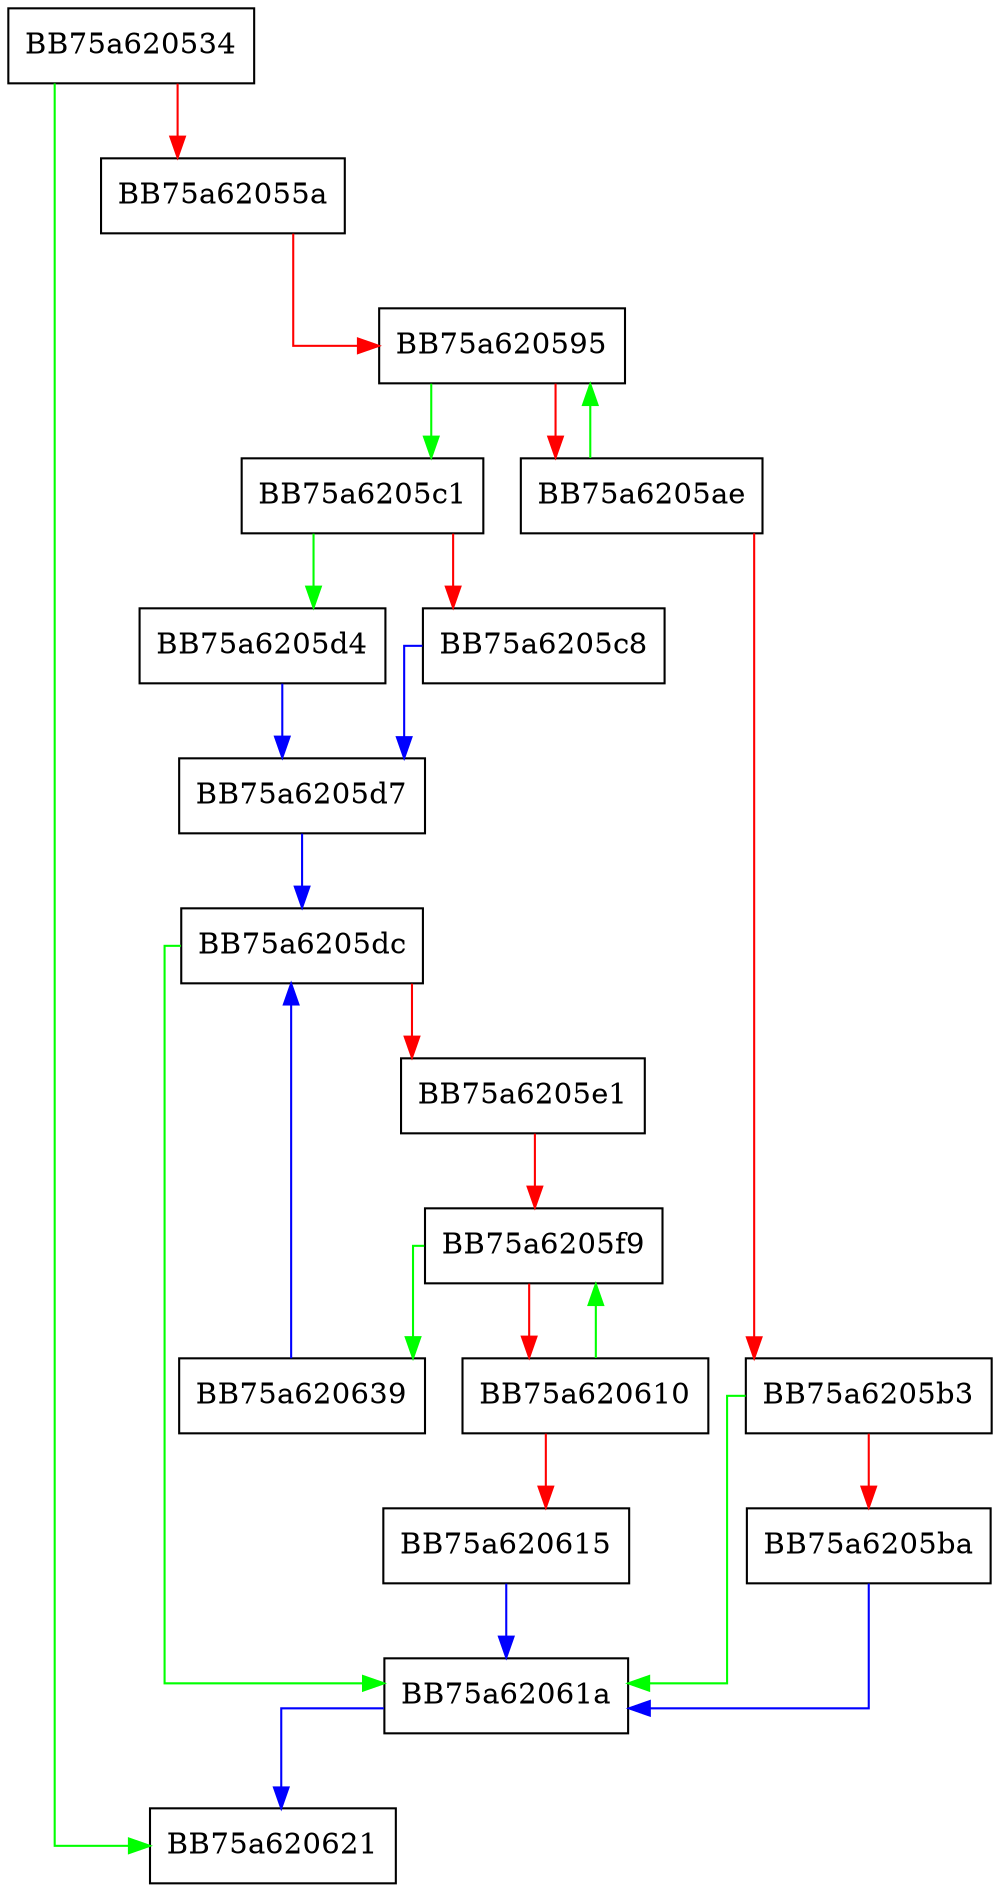 digraph _Unchecked_erase {
  node [shape="box"];
  graph [splines=ortho];
  BB75a620534 -> BB75a620621 [color="green"];
  BB75a620534 -> BB75a62055a [color="red"];
  BB75a62055a -> BB75a620595 [color="red"];
  BB75a620595 -> BB75a6205c1 [color="green"];
  BB75a620595 -> BB75a6205ae [color="red"];
  BB75a6205ae -> BB75a620595 [color="green"];
  BB75a6205ae -> BB75a6205b3 [color="red"];
  BB75a6205b3 -> BB75a62061a [color="green"];
  BB75a6205b3 -> BB75a6205ba [color="red"];
  BB75a6205ba -> BB75a62061a [color="blue"];
  BB75a6205c1 -> BB75a6205d4 [color="green"];
  BB75a6205c1 -> BB75a6205c8 [color="red"];
  BB75a6205c8 -> BB75a6205d7 [color="blue"];
  BB75a6205d4 -> BB75a6205d7 [color="blue"];
  BB75a6205d7 -> BB75a6205dc [color="blue"];
  BB75a6205dc -> BB75a62061a [color="green"];
  BB75a6205dc -> BB75a6205e1 [color="red"];
  BB75a6205e1 -> BB75a6205f9 [color="red"];
  BB75a6205f9 -> BB75a620639 [color="green"];
  BB75a6205f9 -> BB75a620610 [color="red"];
  BB75a620610 -> BB75a6205f9 [color="green"];
  BB75a620610 -> BB75a620615 [color="red"];
  BB75a620615 -> BB75a62061a [color="blue"];
  BB75a62061a -> BB75a620621 [color="blue"];
  BB75a620639 -> BB75a6205dc [color="blue"];
}